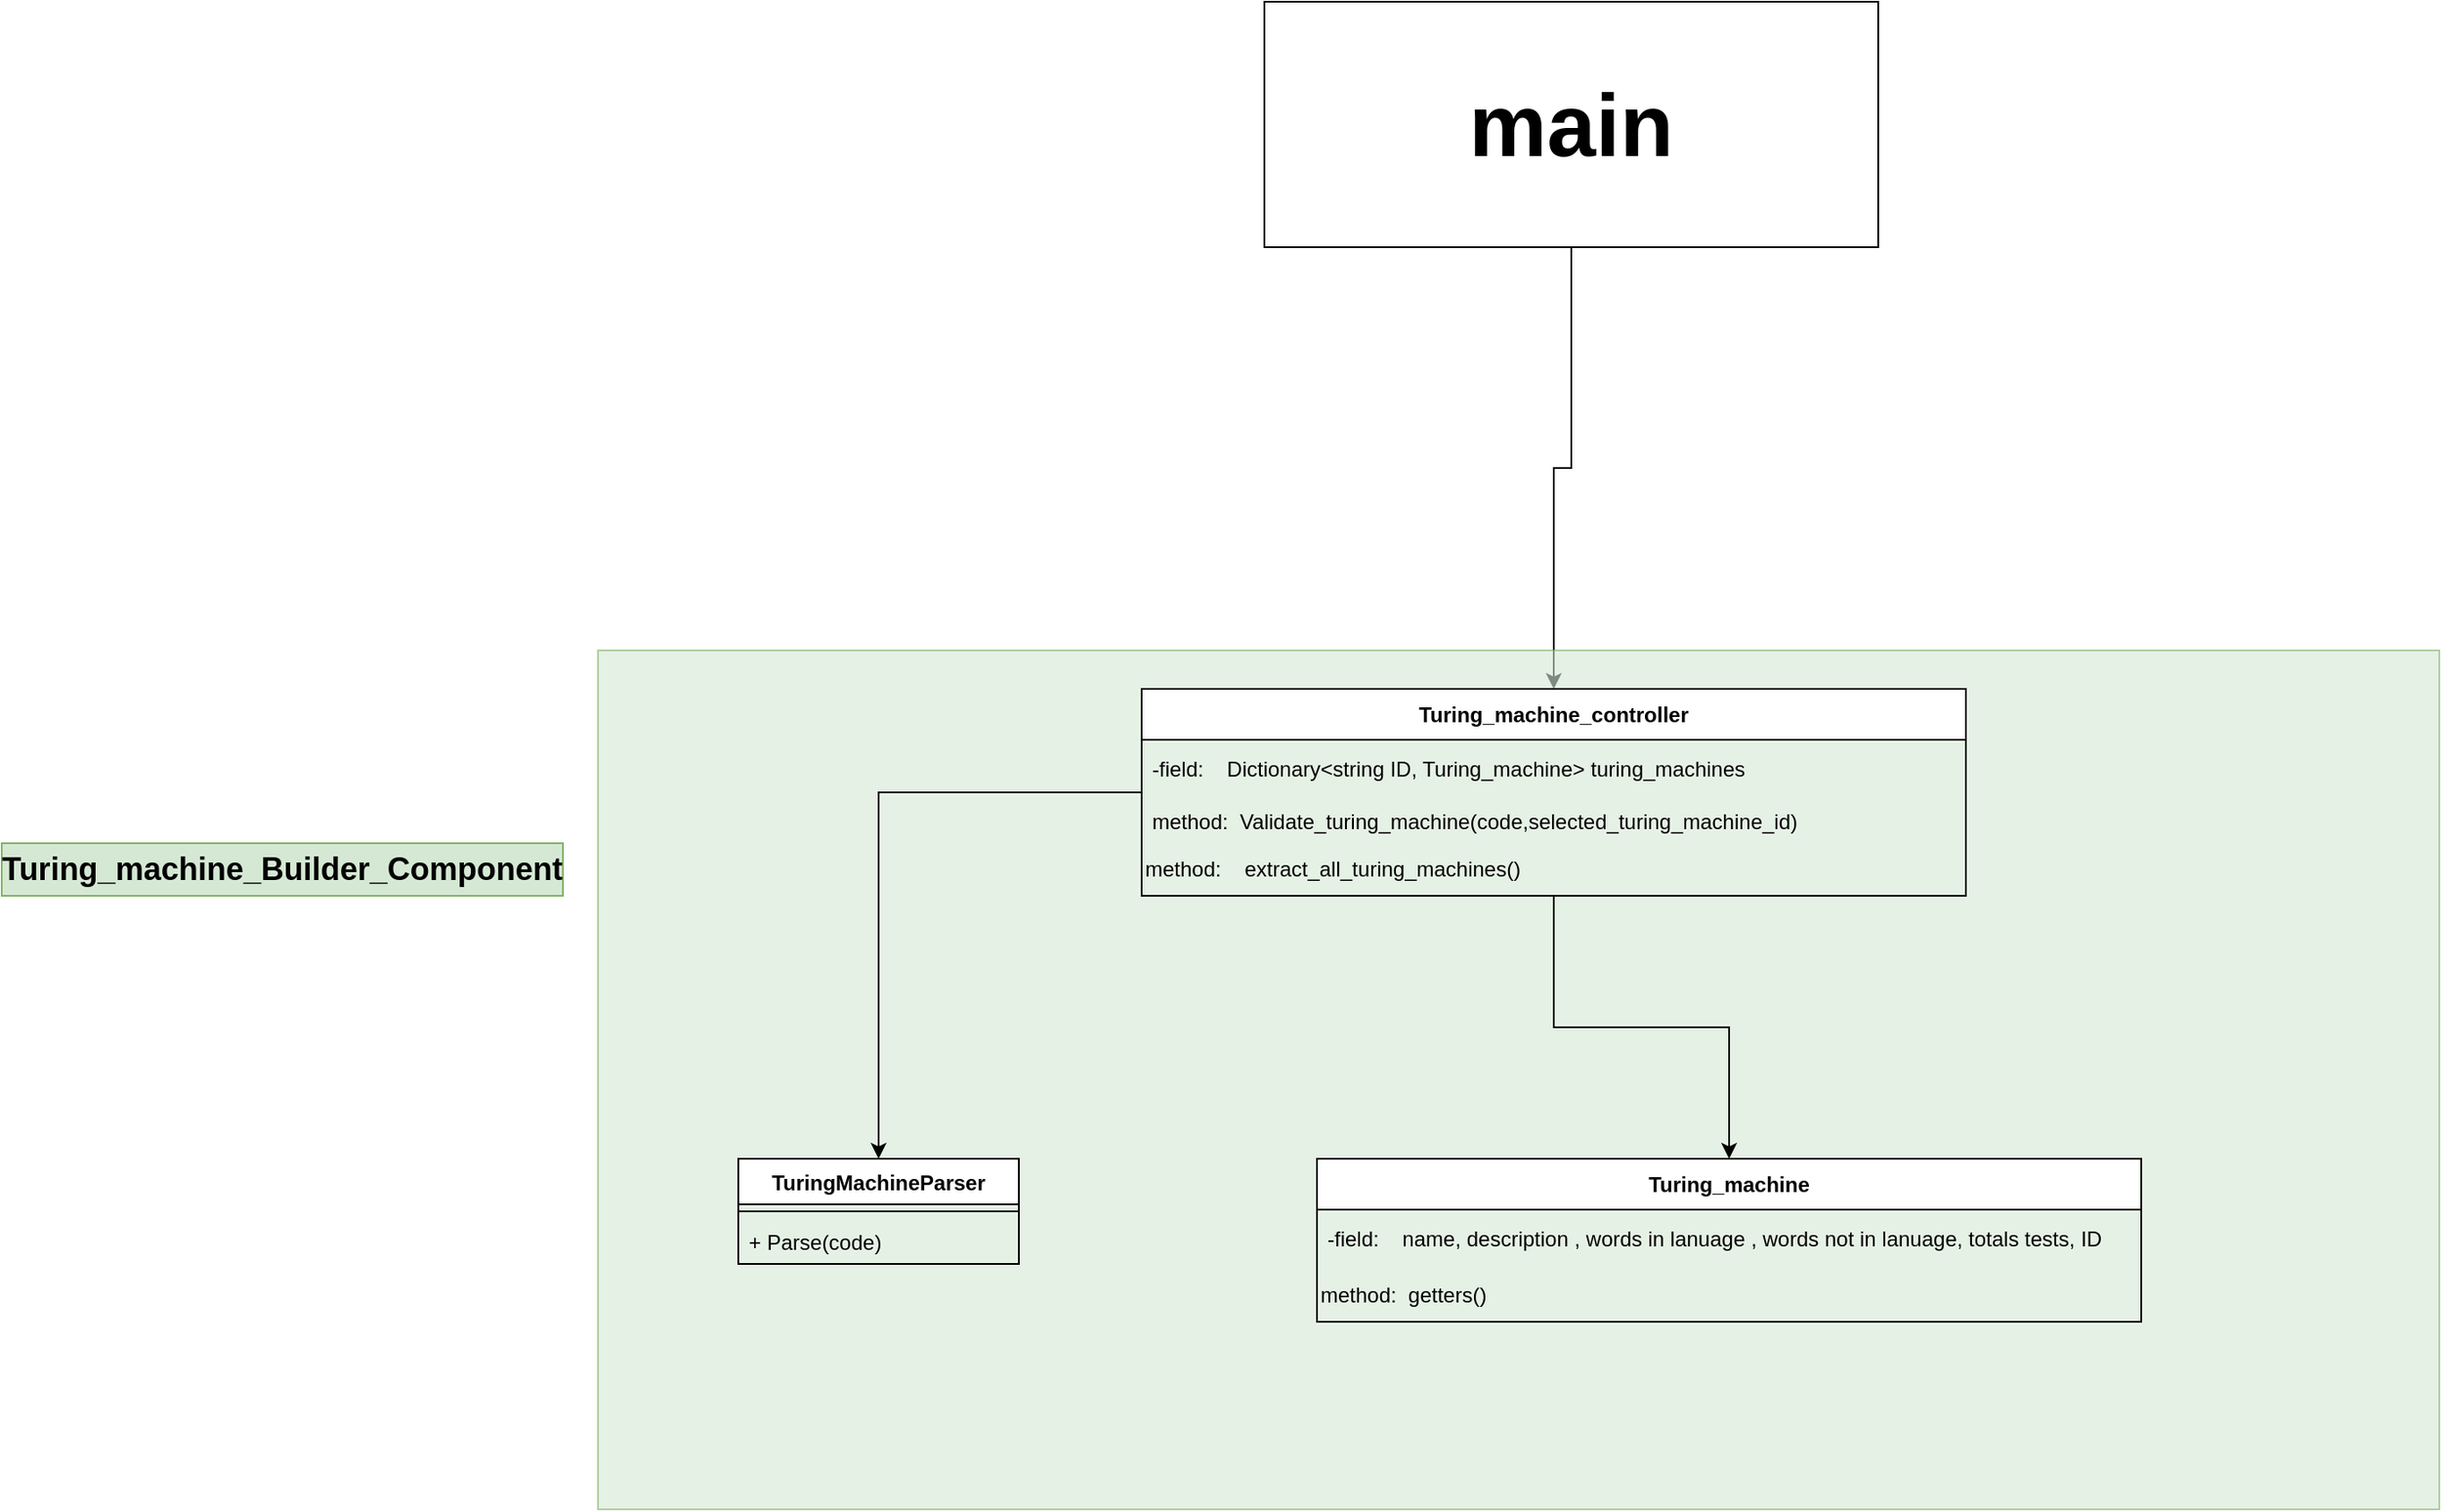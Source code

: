 <mxfile version="23.1.5" type="device">
  <diagram name="Page-1" id="qSftNbPRRZXmLrSmaMVI">
    <mxGraphModel dx="2736" dy="1027" grid="1" gridSize="10" guides="1" tooltips="1" connect="1" arrows="1" fold="1" page="1" pageScale="1" pageWidth="827" pageHeight="1169" math="0" shadow="0">
      <root>
        <mxCell id="0" />
        <mxCell id="1" parent="0" />
        <mxCell id="QmorPVJmmJFfb_BFFMC7-23" style="edgeStyle=orthogonalEdgeStyle;rounded=0;orthogonalLoop=1;jettySize=auto;html=1;" edge="1" parent="1" source="QmorPVJmmJFfb_BFFMC7-1" target="QmorPVJmmJFfb_BFFMC7-9">
          <mxGeometry relative="1" as="geometry" />
        </mxCell>
        <mxCell id="QmorPVJmmJFfb_BFFMC7-1" value="main" style="rounded=0;whiteSpace=wrap;html=1;fontSize=50;fontStyle=1" vertex="1" parent="1">
          <mxGeometry x="350" y="260" width="350" height="140" as="geometry" />
        </mxCell>
        <mxCell id="QmorPVJmmJFfb_BFFMC7-2" value="" style="rounded=0;whiteSpace=wrap;html=1;fillColor=#d5e8d4;strokeColor=#82b366;opacity=60;" vertex="1" parent="1">
          <mxGeometry x="-30" y="630" width="1050" height="490" as="geometry" />
        </mxCell>
        <mxCell id="QmorPVJmmJFfb_BFFMC7-3" value="Turing_machine_Builder_Component" style="text;html=1;align=center;verticalAlign=middle;whiteSpace=wrap;rounded=0;fontSize=18;fontStyle=1;fillColor=#d5e8d4;strokeColor=#82b366;" vertex="1" parent="1">
          <mxGeometry x="-370" y="740" width="320" height="30" as="geometry" />
        </mxCell>
        <mxCell id="QmorPVJmmJFfb_BFFMC7-17" style="edgeStyle=orthogonalEdgeStyle;rounded=0;orthogonalLoop=1;jettySize=auto;html=1;" edge="1" parent="1" source="QmorPVJmmJFfb_BFFMC7-9" target="QmorPVJmmJFfb_BFFMC7-13">
          <mxGeometry relative="1" as="geometry" />
        </mxCell>
        <mxCell id="QmorPVJmmJFfb_BFFMC7-22" style="edgeStyle=orthogonalEdgeStyle;rounded=0;orthogonalLoop=1;jettySize=auto;html=1;" edge="1" parent="1" source="QmorPVJmmJFfb_BFFMC7-9" target="QmorPVJmmJFfb_BFFMC7-18">
          <mxGeometry relative="1" as="geometry" />
        </mxCell>
        <mxCell id="QmorPVJmmJFfb_BFFMC7-9" value="Turing_machine_controller" style="swimlane;fontStyle=1;align=center;verticalAlign=middle;childLayout=stackLayout;horizontal=1;startSize=29;horizontalStack=0;resizeParent=1;resizeParentMax=0;resizeLast=0;collapsible=0;marginBottom=0;html=1;whiteSpace=wrap;" vertex="1" parent="1">
          <mxGeometry x="280" y="652" width="470" height="118" as="geometry" />
        </mxCell>
        <mxCell id="QmorPVJmmJFfb_BFFMC7-10" value="-field:&amp;nbsp; &amp;nbsp; Dictionary&amp;lt;string ID, Turing_machine&amp;gt; turing_machines" style="text;html=1;strokeColor=none;fillColor=none;align=left;verticalAlign=middle;spacingLeft=4;spacingRight=4;overflow=hidden;rotatable=0;points=[[0,0.5],[1,0.5]];portConstraint=eastwest;whiteSpace=wrap;" vertex="1" parent="QmorPVJmmJFfb_BFFMC7-9">
          <mxGeometry y="29" width="470" height="34" as="geometry" />
        </mxCell>
        <mxCell id="QmorPVJmmJFfb_BFFMC7-11" value="method:&amp;nbsp; Validate_turing_machine(code,selected_turing_machine_id)" style="text;html=1;strokeColor=none;fillColor=none;align=left;verticalAlign=middle;spacingLeft=4;spacingRight=4;overflow=hidden;rotatable=0;points=[[0,0.5],[1,0.5]];portConstraint=eastwest;whiteSpace=wrap;" vertex="1" parent="QmorPVJmmJFfb_BFFMC7-9">
          <mxGeometry y="63" width="470" height="25" as="geometry" />
        </mxCell>
        <mxCell id="QmorPVJmmJFfb_BFFMC7-12" value="method:&amp;nbsp; &amp;nbsp; extract_all_turing_machines()" style="text;html=1;align=left;verticalAlign=middle;whiteSpace=wrap;rounded=0;" vertex="1" parent="QmorPVJmmJFfb_BFFMC7-9">
          <mxGeometry y="88" width="470" height="30" as="geometry" />
        </mxCell>
        <mxCell id="QmorPVJmmJFfb_BFFMC7-13" value="TuringMachineParser" style="swimlane;fontStyle=1;align=center;verticalAlign=top;childLayout=stackLayout;horizontal=1;startSize=26;horizontalStack=0;resizeParent=1;resizeParentMax=0;resizeLast=0;collapsible=1;marginBottom=0;whiteSpace=wrap;html=1;" vertex="1" parent="1">
          <mxGeometry x="50" y="920" width="160" height="60" as="geometry" />
        </mxCell>
        <mxCell id="QmorPVJmmJFfb_BFFMC7-15" value="" style="line;strokeWidth=1;fillColor=none;align=left;verticalAlign=middle;spacingTop=-1;spacingLeft=3;spacingRight=3;rotatable=0;labelPosition=right;points=[];portConstraint=eastwest;strokeColor=inherit;" vertex="1" parent="QmorPVJmmJFfb_BFFMC7-13">
          <mxGeometry y="26" width="160" height="8" as="geometry" />
        </mxCell>
        <mxCell id="QmorPVJmmJFfb_BFFMC7-16" value="+ Parse(code)" style="text;strokeColor=none;fillColor=none;align=left;verticalAlign=top;spacingLeft=4;spacingRight=4;overflow=hidden;rotatable=0;points=[[0,0.5],[1,0.5]];portConstraint=eastwest;whiteSpace=wrap;html=1;" vertex="1" parent="QmorPVJmmJFfb_BFFMC7-13">
          <mxGeometry y="34" width="160" height="26" as="geometry" />
        </mxCell>
        <mxCell id="QmorPVJmmJFfb_BFFMC7-18" value="Turing_machine" style="swimlane;fontStyle=1;align=center;verticalAlign=middle;childLayout=stackLayout;horizontal=1;startSize=29;horizontalStack=0;resizeParent=1;resizeParentMax=0;resizeLast=0;collapsible=0;marginBottom=0;html=1;whiteSpace=wrap;" vertex="1" parent="1">
          <mxGeometry x="380" y="920" width="470" height="93" as="geometry" />
        </mxCell>
        <mxCell id="QmorPVJmmJFfb_BFFMC7-19" value="-field:&amp;nbsp; &amp;nbsp; name, description , words in lanuage , words not in lanuage, totals tests, ID" style="text;html=1;strokeColor=none;fillColor=none;align=left;verticalAlign=middle;spacingLeft=4;spacingRight=4;overflow=hidden;rotatable=0;points=[[0,0.5],[1,0.5]];portConstraint=eastwest;whiteSpace=wrap;" vertex="1" parent="QmorPVJmmJFfb_BFFMC7-18">
          <mxGeometry y="29" width="470" height="34" as="geometry" />
        </mxCell>
        <mxCell id="QmorPVJmmJFfb_BFFMC7-21" value="method:&amp;nbsp; getters()" style="text;html=1;align=left;verticalAlign=middle;whiteSpace=wrap;rounded=0;" vertex="1" parent="QmorPVJmmJFfb_BFFMC7-18">
          <mxGeometry y="63" width="470" height="30" as="geometry" />
        </mxCell>
      </root>
    </mxGraphModel>
  </diagram>
</mxfile>
